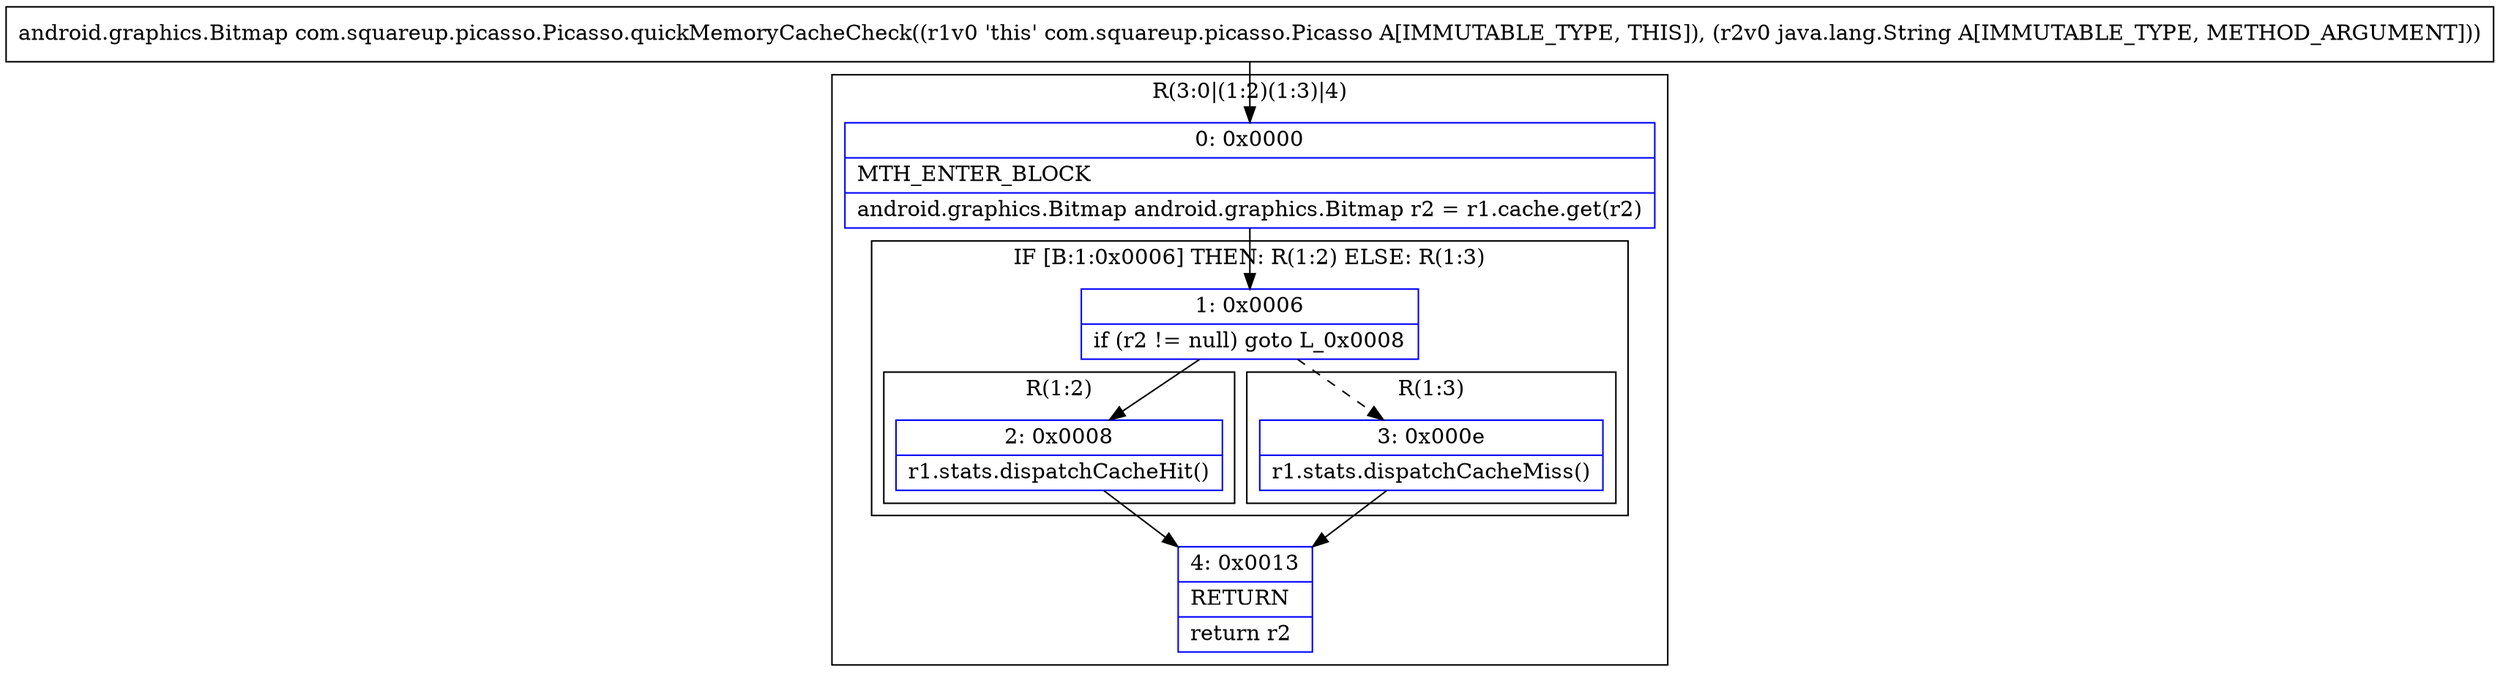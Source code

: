 digraph "CFG forcom.squareup.picasso.Picasso.quickMemoryCacheCheck(Ljava\/lang\/String;)Landroid\/graphics\/Bitmap;" {
subgraph cluster_Region_1485283595 {
label = "R(3:0|(1:2)(1:3)|4)";
node [shape=record,color=blue];
Node_0 [shape=record,label="{0\:\ 0x0000|MTH_ENTER_BLOCK\l|android.graphics.Bitmap android.graphics.Bitmap r2 = r1.cache.get(r2)\l}"];
subgraph cluster_IfRegion_295557114 {
label = "IF [B:1:0x0006] THEN: R(1:2) ELSE: R(1:3)";
node [shape=record,color=blue];
Node_1 [shape=record,label="{1\:\ 0x0006|if (r2 != null) goto L_0x0008\l}"];
subgraph cluster_Region_1151984729 {
label = "R(1:2)";
node [shape=record,color=blue];
Node_2 [shape=record,label="{2\:\ 0x0008|r1.stats.dispatchCacheHit()\l}"];
}
subgraph cluster_Region_430394686 {
label = "R(1:3)";
node [shape=record,color=blue];
Node_3 [shape=record,label="{3\:\ 0x000e|r1.stats.dispatchCacheMiss()\l}"];
}
}
Node_4 [shape=record,label="{4\:\ 0x0013|RETURN\l|return r2\l}"];
}
MethodNode[shape=record,label="{android.graphics.Bitmap com.squareup.picasso.Picasso.quickMemoryCacheCheck((r1v0 'this' com.squareup.picasso.Picasso A[IMMUTABLE_TYPE, THIS]), (r2v0 java.lang.String A[IMMUTABLE_TYPE, METHOD_ARGUMENT])) }"];
MethodNode -> Node_0;
Node_0 -> Node_1;
Node_1 -> Node_2;
Node_1 -> Node_3[style=dashed];
Node_2 -> Node_4;
Node_3 -> Node_4;
}

